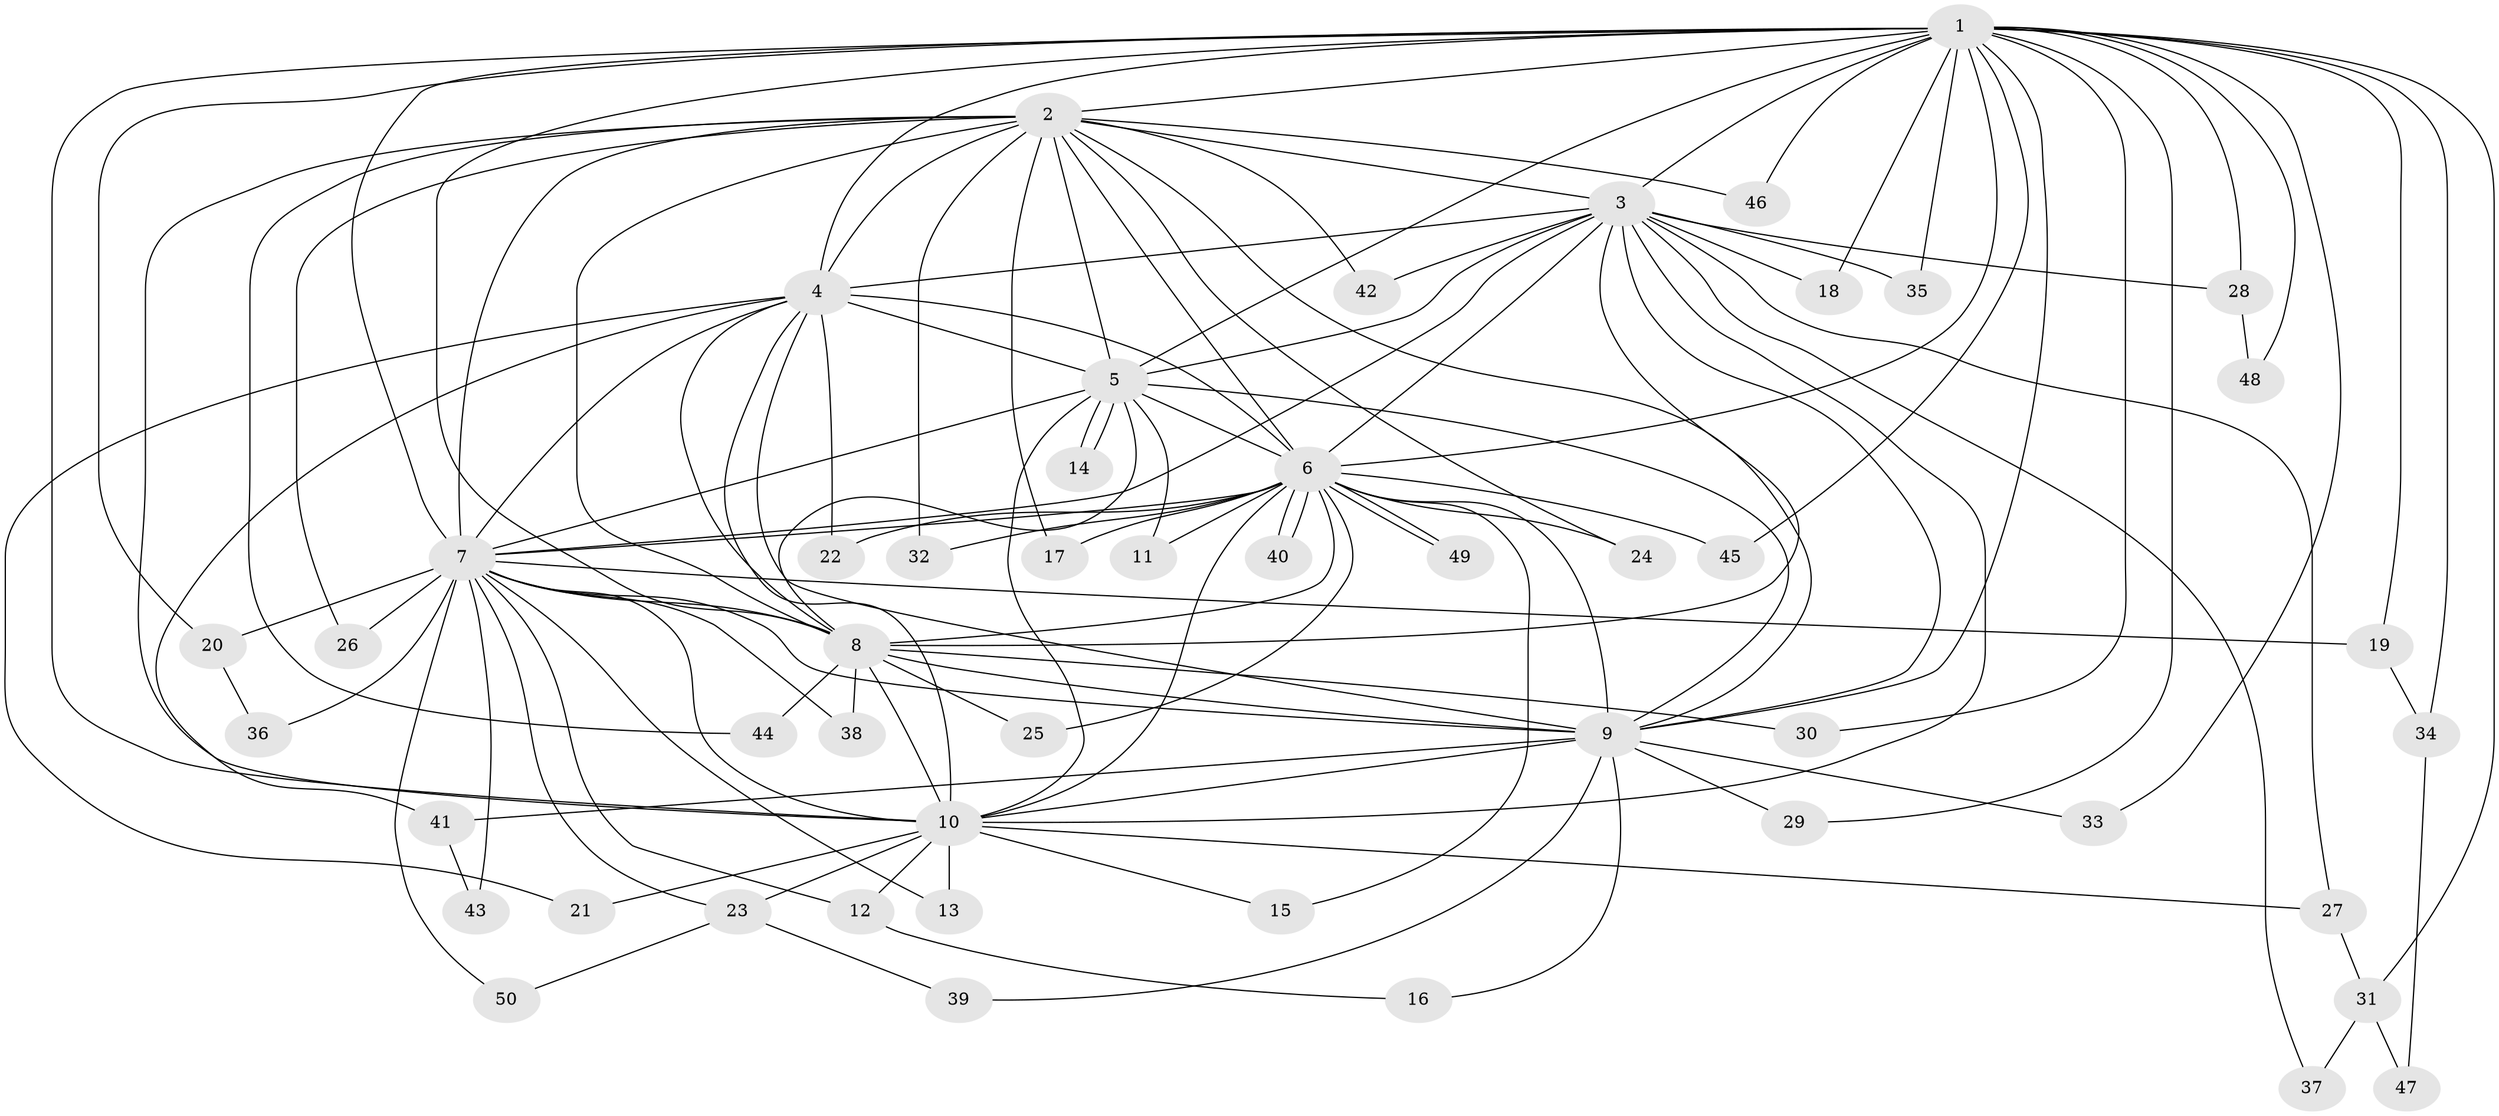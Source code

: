 // coarse degree distribution, {20: 0.02702702702702703, 13: 0.05405405405405406, 11: 0.02702702702702703, 14: 0.05405405405405406, 17: 0.02702702702702703, 10: 0.02702702702702703, 2: 0.5945945945945946, 3: 0.13513513513513514, 1: 0.02702702702702703, 4: 0.02702702702702703}
// Generated by graph-tools (version 1.1) at 2025/41/03/06/25 10:41:34]
// undirected, 50 vertices, 125 edges
graph export_dot {
graph [start="1"]
  node [color=gray90,style=filled];
  1;
  2;
  3;
  4;
  5;
  6;
  7;
  8;
  9;
  10;
  11;
  12;
  13;
  14;
  15;
  16;
  17;
  18;
  19;
  20;
  21;
  22;
  23;
  24;
  25;
  26;
  27;
  28;
  29;
  30;
  31;
  32;
  33;
  34;
  35;
  36;
  37;
  38;
  39;
  40;
  41;
  42;
  43;
  44;
  45;
  46;
  47;
  48;
  49;
  50;
  1 -- 2;
  1 -- 3;
  1 -- 4;
  1 -- 5;
  1 -- 6;
  1 -- 7;
  1 -- 8;
  1 -- 9;
  1 -- 10;
  1 -- 18;
  1 -- 19;
  1 -- 20;
  1 -- 28;
  1 -- 29;
  1 -- 30;
  1 -- 31;
  1 -- 33;
  1 -- 34;
  1 -- 35;
  1 -- 45;
  1 -- 46;
  1 -- 48;
  2 -- 3;
  2 -- 4;
  2 -- 5;
  2 -- 6;
  2 -- 7;
  2 -- 8;
  2 -- 9;
  2 -- 10;
  2 -- 17;
  2 -- 24;
  2 -- 26;
  2 -- 32;
  2 -- 42;
  2 -- 44;
  2 -- 46;
  3 -- 4;
  3 -- 5;
  3 -- 6;
  3 -- 7;
  3 -- 8;
  3 -- 9;
  3 -- 10;
  3 -- 18;
  3 -- 27;
  3 -- 28;
  3 -- 35;
  3 -- 37;
  3 -- 42;
  4 -- 5;
  4 -- 6;
  4 -- 7;
  4 -- 8;
  4 -- 9;
  4 -- 10;
  4 -- 21;
  4 -- 22;
  4 -- 41;
  5 -- 6;
  5 -- 7;
  5 -- 8;
  5 -- 9;
  5 -- 10;
  5 -- 11;
  5 -- 14;
  5 -- 14;
  6 -- 7;
  6 -- 8;
  6 -- 9;
  6 -- 10;
  6 -- 11;
  6 -- 15;
  6 -- 17;
  6 -- 22;
  6 -- 24;
  6 -- 25;
  6 -- 32;
  6 -- 40;
  6 -- 40;
  6 -- 45;
  6 -- 49;
  6 -- 49;
  7 -- 8;
  7 -- 9;
  7 -- 10;
  7 -- 12;
  7 -- 13;
  7 -- 19;
  7 -- 20;
  7 -- 23;
  7 -- 26;
  7 -- 36;
  7 -- 38;
  7 -- 43;
  7 -- 50;
  8 -- 9;
  8 -- 10;
  8 -- 25;
  8 -- 30;
  8 -- 38;
  8 -- 44;
  9 -- 10;
  9 -- 16;
  9 -- 29;
  9 -- 33;
  9 -- 39;
  9 -- 41;
  10 -- 12;
  10 -- 13;
  10 -- 15;
  10 -- 21;
  10 -- 23;
  10 -- 27;
  12 -- 16;
  19 -- 34;
  20 -- 36;
  23 -- 39;
  23 -- 50;
  27 -- 31;
  28 -- 48;
  31 -- 37;
  31 -- 47;
  34 -- 47;
  41 -- 43;
}
